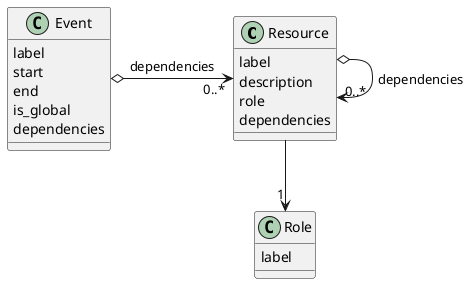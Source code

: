 @startuml
class Resource {
    label
    description
    role
    dependencies
}
Resource o--> "0..*" Resource : dependencies

class Event {
    label
    start
    end
    is_global
    dependencies
}
Event o-r-> "0..*" Resource : dependencies

class Role {
    label
}
Resource --> "1" Role

@enduml
